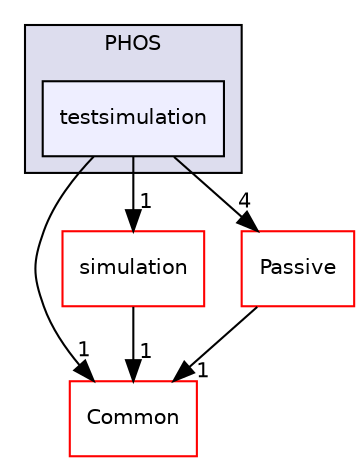digraph "/home/travis/build/AliceO2Group/AliceO2/Detectors/PHOS/testsimulation" {
  bgcolor=transparent;
  compound=true
  node [ fontsize="10", fontname="Helvetica"];
  edge [ labelfontsize="10", labelfontname="Helvetica"];
  subgraph clusterdir_cd3c152a7db0580c86a4c50ad0325149 {
    graph [ bgcolor="#ddddee", pencolor="black", label="PHOS" fontname="Helvetica", fontsize="10", URL="dir_cd3c152a7db0580c86a4c50ad0325149.html"]
  dir_9e3d25d7c257305d9f7be6cf72d34a88 [shape=box, label="testsimulation", style="filled", fillcolor="#eeeeff", pencolor="black", URL="dir_9e3d25d7c257305d9f7be6cf72d34a88.html"];
  }
  dir_4ab6b4cc6a7edbff49100e9123df213f [shape=box label="Common" color="red" URL="dir_4ab6b4cc6a7edbff49100e9123df213f.html"];
  dir_3af9af54da49e799fe4b1df79119dad7 [shape=box label="simulation" color="red" URL="dir_3af9af54da49e799fe4b1df79119dad7.html"];
  dir_f01815b857f9009bea48e2cb39492245 [shape=box label="Passive" color="red" URL="dir_f01815b857f9009bea48e2cb39492245.html"];
  dir_3af9af54da49e799fe4b1df79119dad7->dir_4ab6b4cc6a7edbff49100e9123df213f [headlabel="1", labeldistance=1.5 headhref="dir_000140_000016.html"];
  dir_9e3d25d7c257305d9f7be6cf72d34a88->dir_4ab6b4cc6a7edbff49100e9123df213f [headlabel="1", labeldistance=1.5 headhref="dir_000246_000016.html"];
  dir_9e3d25d7c257305d9f7be6cf72d34a88->dir_3af9af54da49e799fe4b1df79119dad7 [headlabel="1", labeldistance=1.5 headhref="dir_000246_000140.html"];
  dir_9e3d25d7c257305d9f7be6cf72d34a88->dir_f01815b857f9009bea48e2cb39492245 [headlabel="4", labeldistance=1.5 headhref="dir_000246_000241.html"];
  dir_f01815b857f9009bea48e2cb39492245->dir_4ab6b4cc6a7edbff49100e9123df213f [headlabel="1", labeldistance=1.5 headhref="dir_000241_000016.html"];
}
